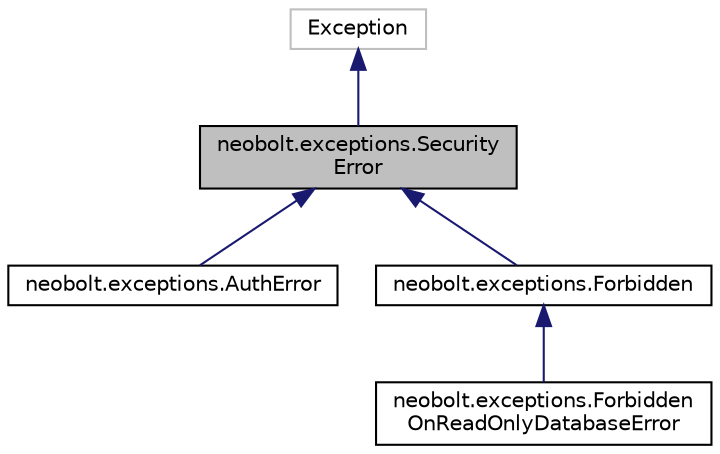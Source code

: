 digraph "neobolt.exceptions.SecurityError"
{
 // LATEX_PDF_SIZE
  edge [fontname="Helvetica",fontsize="10",labelfontname="Helvetica",labelfontsize="10"];
  node [fontname="Helvetica",fontsize="10",shape=record];
  Node1 [label="neobolt.exceptions.Security\lError",height=0.2,width=0.4,color="black", fillcolor="grey75", style="filled", fontcolor="black",tooltip=" "];
  Node2 -> Node1 [dir="back",color="midnightblue",fontsize="10",style="solid"];
  Node2 [label="Exception",height=0.2,width=0.4,color="grey75", fillcolor="white", style="filled",tooltip=" "];
  Node1 -> Node3 [dir="back",color="midnightblue",fontsize="10",style="solid"];
  Node3 [label="neobolt.exceptions.AuthError",height=0.2,width=0.4,color="black", fillcolor="white", style="filled",URL="$classneobolt_1_1exceptions_1_1_auth_error.html",tooltip=" "];
  Node1 -> Node4 [dir="back",color="midnightblue",fontsize="10",style="solid"];
  Node4 [label="neobolt.exceptions.Forbidden",height=0.2,width=0.4,color="black", fillcolor="white", style="filled",URL="$classneobolt_1_1exceptions_1_1_forbidden.html",tooltip=" "];
  Node4 -> Node5 [dir="back",color="midnightblue",fontsize="10",style="solid"];
  Node5 [label="neobolt.exceptions.Forbidden\lOnReadOnlyDatabaseError",height=0.2,width=0.4,color="black", fillcolor="white", style="filled",URL="$classneobolt_1_1exceptions_1_1_forbidden_on_read_only_database_error.html",tooltip=" "];
}
